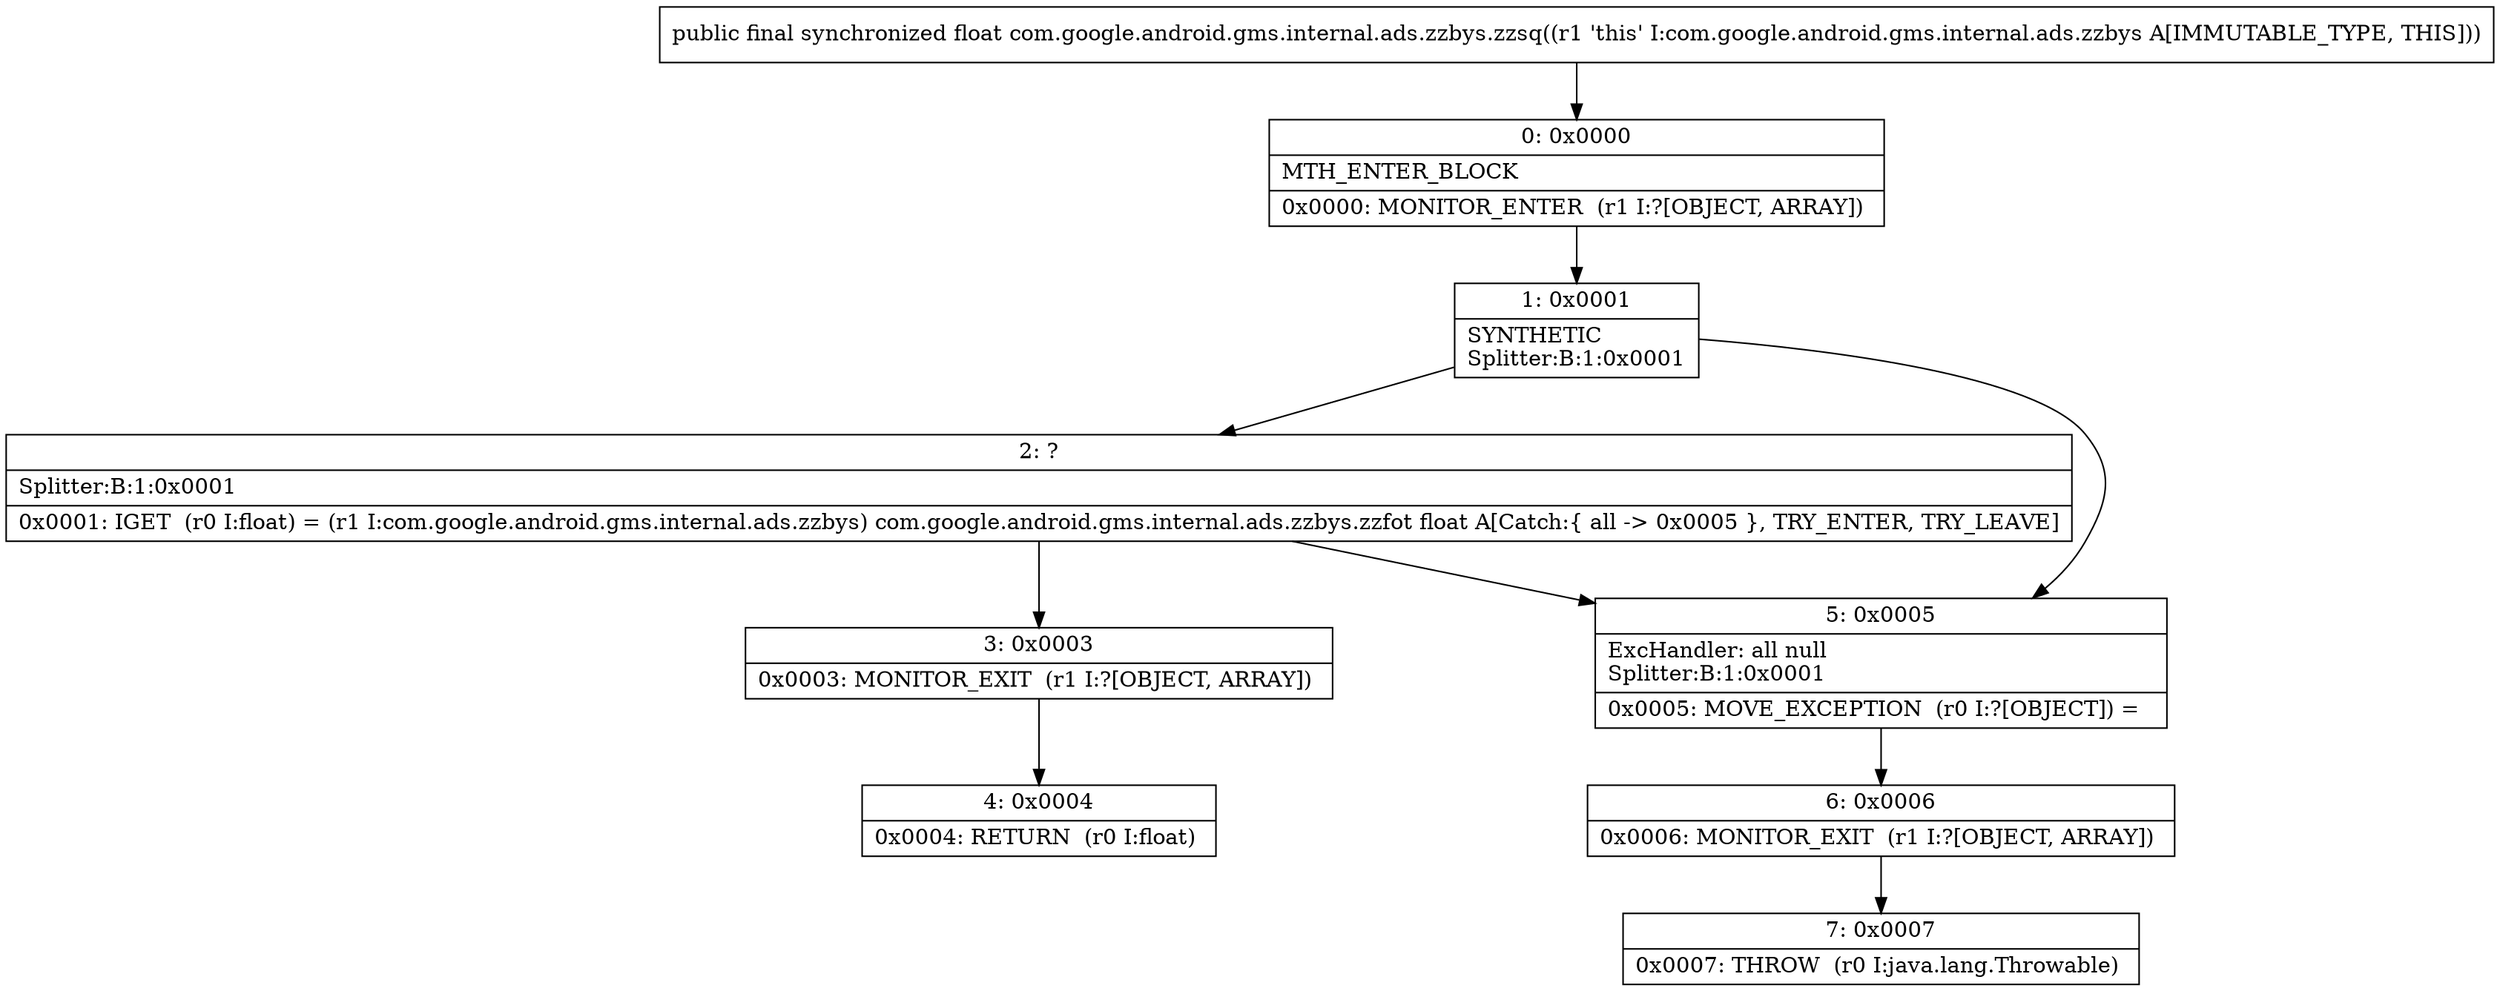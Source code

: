 digraph "CFG forcom.google.android.gms.internal.ads.zzbys.zzsq()F" {
Node_0 [shape=record,label="{0\:\ 0x0000|MTH_ENTER_BLOCK\l|0x0000: MONITOR_ENTER  (r1 I:?[OBJECT, ARRAY]) \l}"];
Node_1 [shape=record,label="{1\:\ 0x0001|SYNTHETIC\lSplitter:B:1:0x0001\l}"];
Node_2 [shape=record,label="{2\:\ ?|Splitter:B:1:0x0001\l|0x0001: IGET  (r0 I:float) = (r1 I:com.google.android.gms.internal.ads.zzbys) com.google.android.gms.internal.ads.zzbys.zzfot float A[Catch:\{ all \-\> 0x0005 \}, TRY_ENTER, TRY_LEAVE]\l}"];
Node_3 [shape=record,label="{3\:\ 0x0003|0x0003: MONITOR_EXIT  (r1 I:?[OBJECT, ARRAY]) \l}"];
Node_4 [shape=record,label="{4\:\ 0x0004|0x0004: RETURN  (r0 I:float) \l}"];
Node_5 [shape=record,label="{5\:\ 0x0005|ExcHandler: all null\lSplitter:B:1:0x0001\l|0x0005: MOVE_EXCEPTION  (r0 I:?[OBJECT]) =  \l}"];
Node_6 [shape=record,label="{6\:\ 0x0006|0x0006: MONITOR_EXIT  (r1 I:?[OBJECT, ARRAY]) \l}"];
Node_7 [shape=record,label="{7\:\ 0x0007|0x0007: THROW  (r0 I:java.lang.Throwable) \l}"];
MethodNode[shape=record,label="{public final synchronized float com.google.android.gms.internal.ads.zzbys.zzsq((r1 'this' I:com.google.android.gms.internal.ads.zzbys A[IMMUTABLE_TYPE, THIS])) }"];
MethodNode -> Node_0;
Node_0 -> Node_1;
Node_1 -> Node_2;
Node_1 -> Node_5;
Node_2 -> Node_3;
Node_2 -> Node_5;
Node_3 -> Node_4;
Node_5 -> Node_6;
Node_6 -> Node_7;
}

